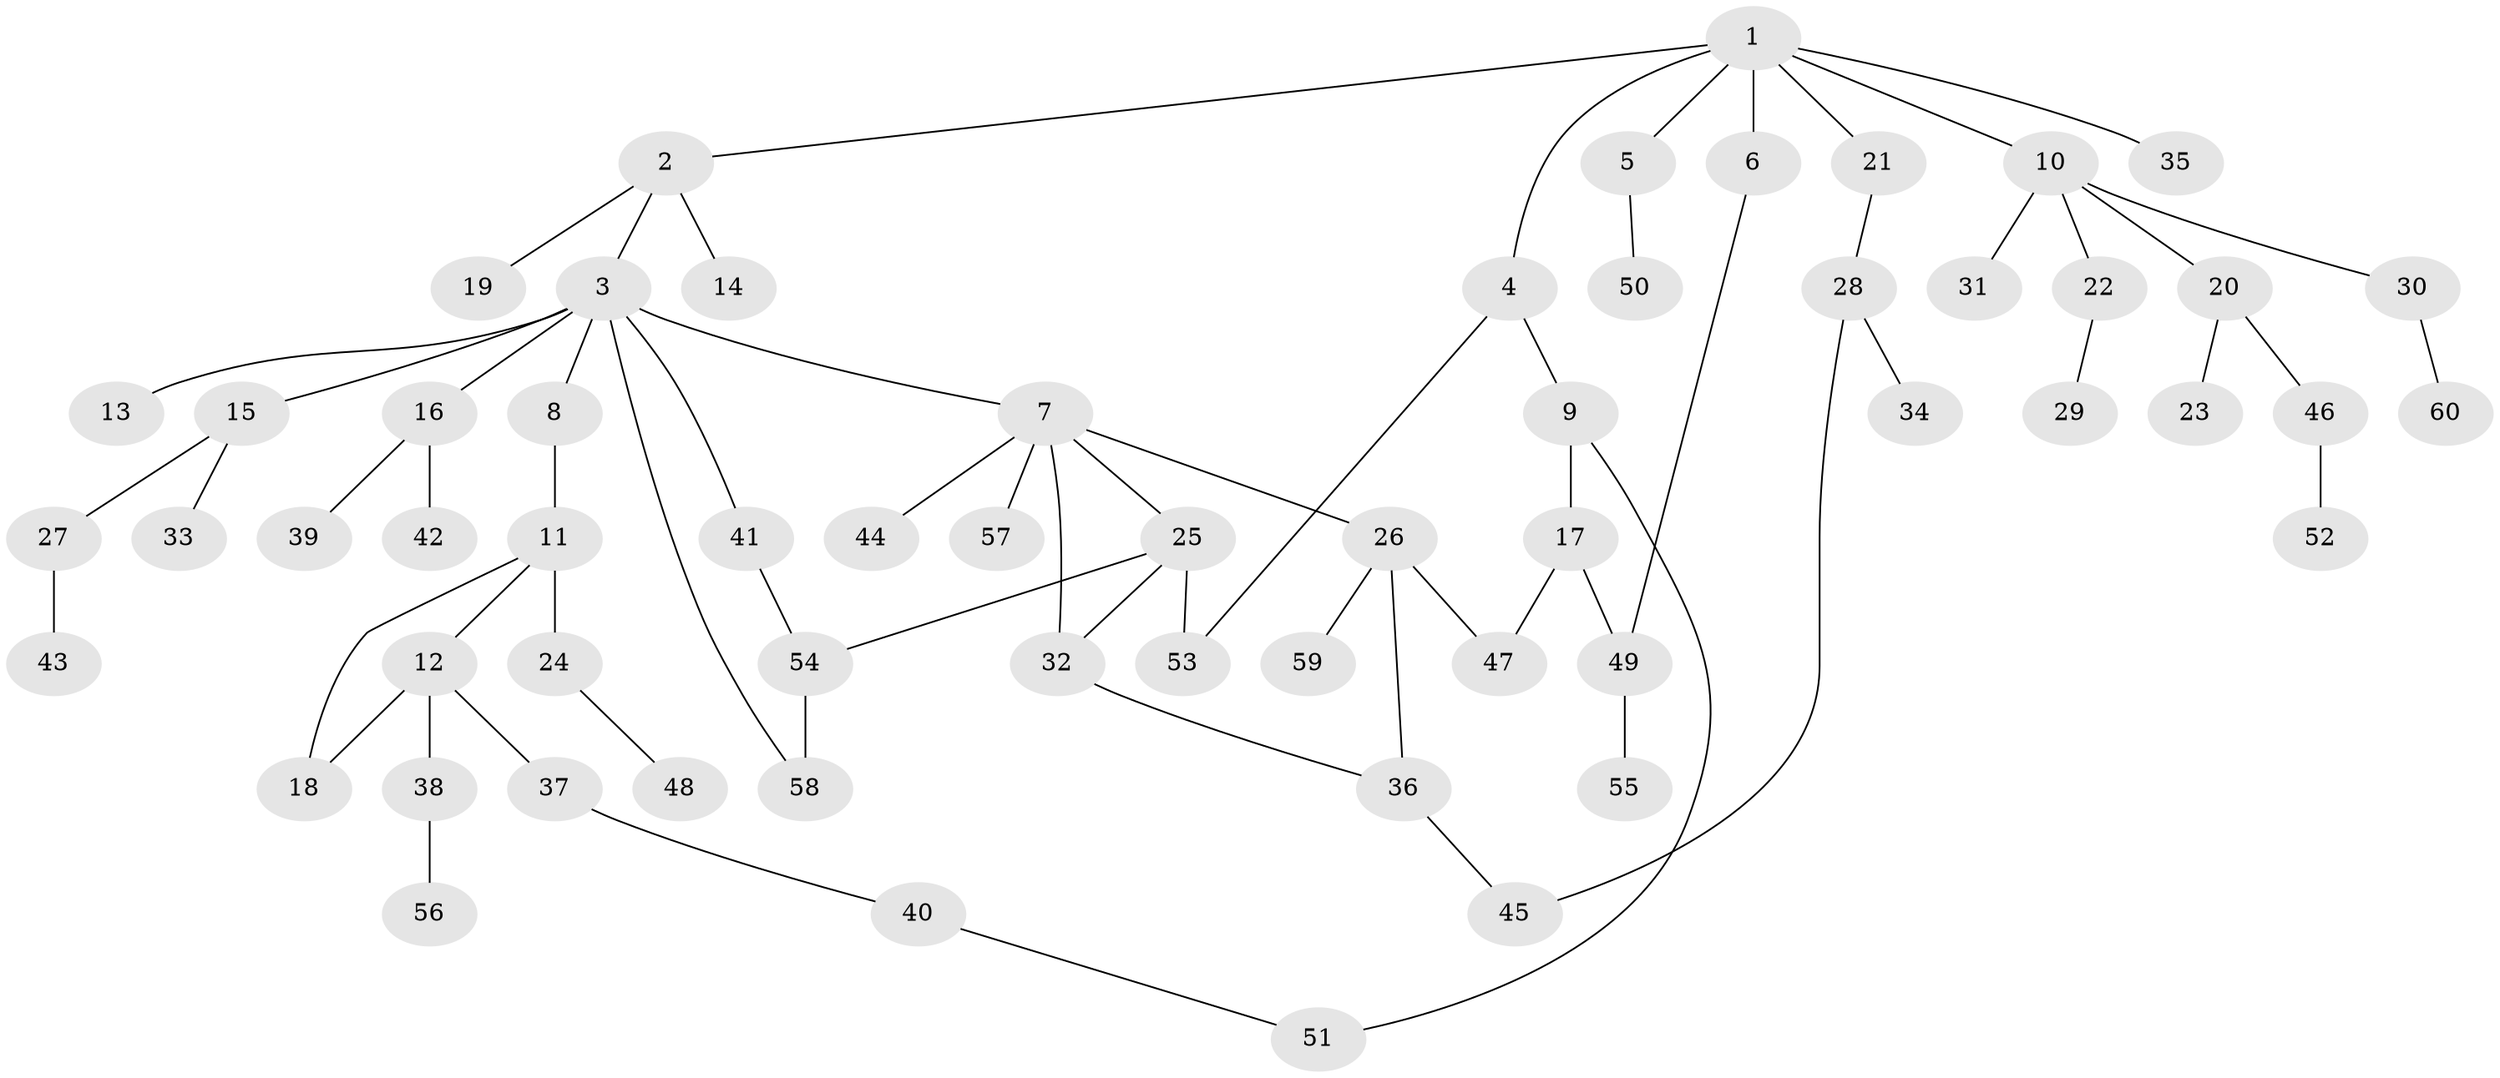 // coarse degree distribution, {3: 0.20833333333333334, 6: 0.08333333333333333, 2: 0.2916666666666667, 1: 0.3333333333333333, 5: 0.041666666666666664, 4: 0.041666666666666664}
// Generated by graph-tools (version 1.1) at 2025/36/03/04/25 23:36:01]
// undirected, 60 vertices, 69 edges
graph export_dot {
  node [color=gray90,style=filled];
  1;
  2;
  3;
  4;
  5;
  6;
  7;
  8;
  9;
  10;
  11;
  12;
  13;
  14;
  15;
  16;
  17;
  18;
  19;
  20;
  21;
  22;
  23;
  24;
  25;
  26;
  27;
  28;
  29;
  30;
  31;
  32;
  33;
  34;
  35;
  36;
  37;
  38;
  39;
  40;
  41;
  42;
  43;
  44;
  45;
  46;
  47;
  48;
  49;
  50;
  51;
  52;
  53;
  54;
  55;
  56;
  57;
  58;
  59;
  60;
  1 -- 2;
  1 -- 4;
  1 -- 5;
  1 -- 6;
  1 -- 10;
  1 -- 21;
  1 -- 35;
  2 -- 3;
  2 -- 14;
  2 -- 19;
  3 -- 7;
  3 -- 8;
  3 -- 13;
  3 -- 15;
  3 -- 16;
  3 -- 41;
  3 -- 58;
  4 -- 9;
  4 -- 53;
  5 -- 50;
  6 -- 49;
  7 -- 25;
  7 -- 26;
  7 -- 32;
  7 -- 44;
  7 -- 57;
  8 -- 11;
  9 -- 17;
  9 -- 51;
  10 -- 20;
  10 -- 22;
  10 -- 30;
  10 -- 31;
  11 -- 12;
  11 -- 18;
  11 -- 24;
  12 -- 37;
  12 -- 38;
  12 -- 18;
  15 -- 27;
  15 -- 33;
  16 -- 39;
  16 -- 42;
  17 -- 47;
  17 -- 49;
  20 -- 23;
  20 -- 46;
  21 -- 28;
  22 -- 29;
  24 -- 48;
  25 -- 53;
  25 -- 54;
  25 -- 32;
  26 -- 36;
  26 -- 59;
  26 -- 47;
  27 -- 43;
  28 -- 34;
  28 -- 45;
  30 -- 60;
  32 -- 36;
  36 -- 45;
  37 -- 40;
  38 -- 56;
  40 -- 51;
  41 -- 54;
  46 -- 52;
  49 -- 55;
  54 -- 58;
}
